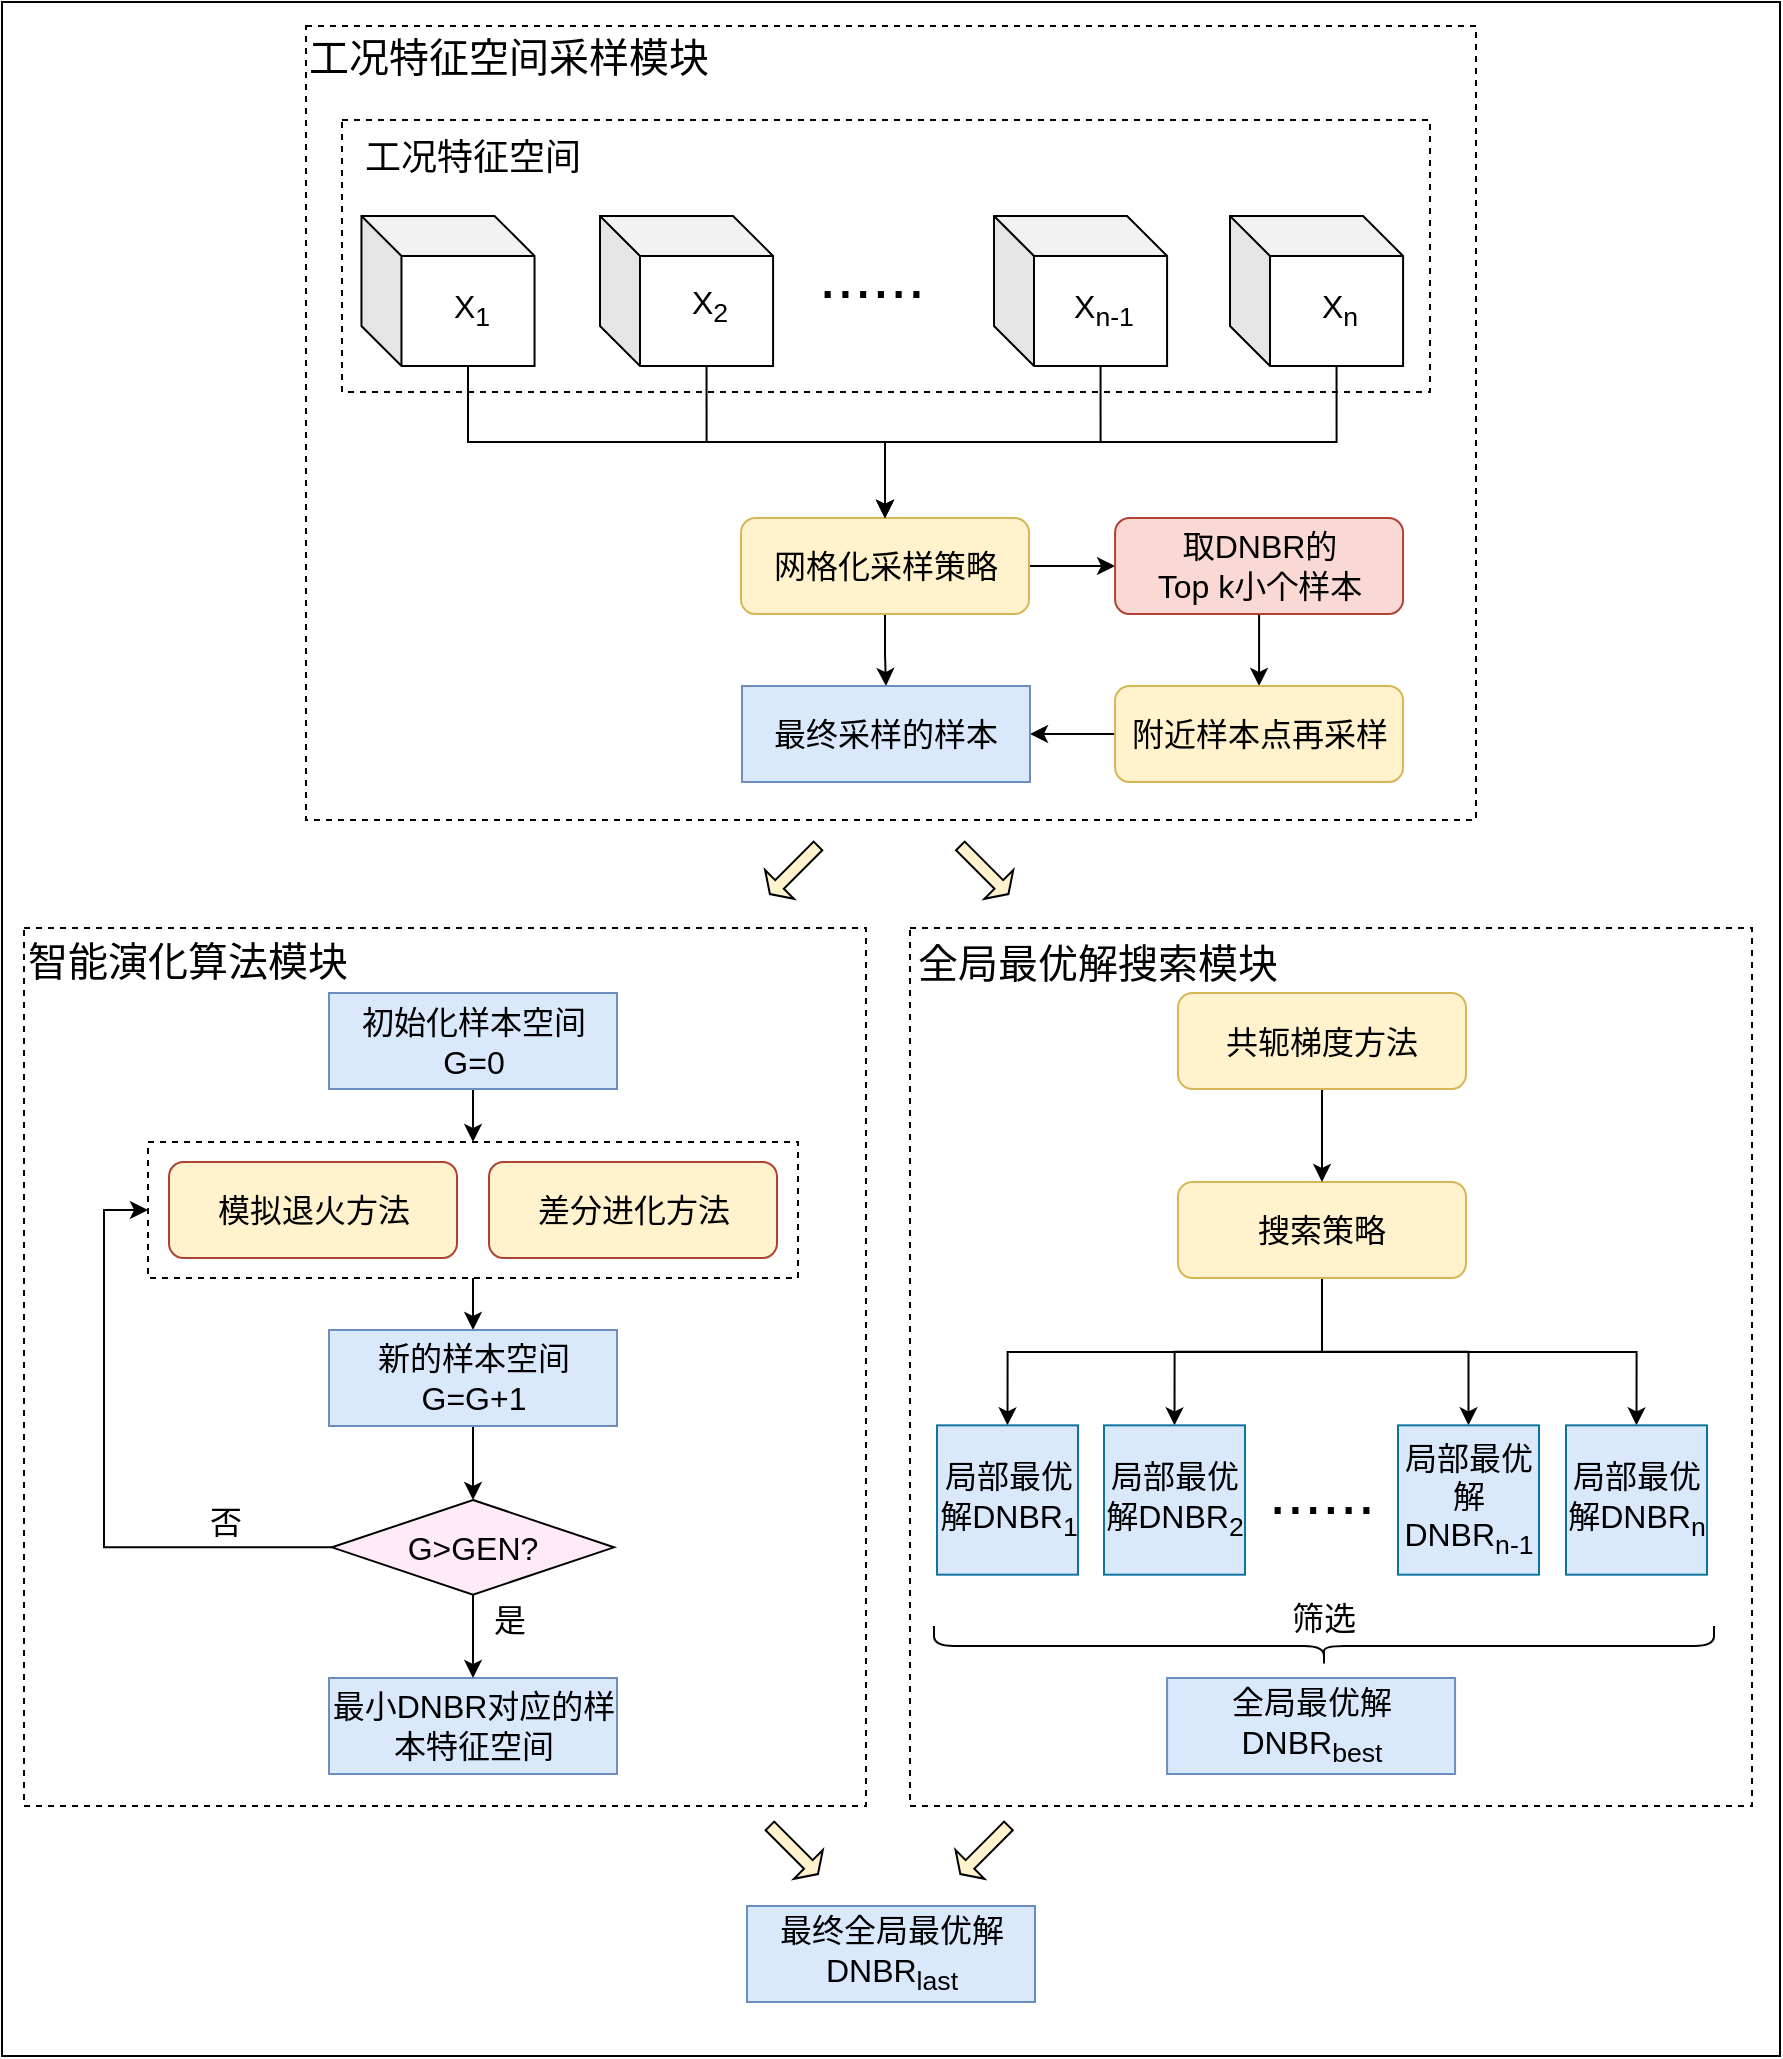 <mxfile version="15.5.4" type="github">
  <diagram id="v6IWmVOyirAtEltqmXKr" name="第 1 页">
    <mxGraphModel dx="1030" dy="528" grid="0" gridSize="10" guides="1" tooltips="1" connect="1" arrows="1" fold="1" page="1" pageScale="1" pageWidth="827" pageHeight="1169" math="0" shadow="0">
      <root>
        <mxCell id="0" />
        <mxCell id="1" parent="0" />
        <mxCell id="gPIV2DvkWy4jQC8cFaT1-57" value="" style="rounded=0;whiteSpace=wrap;html=1;" parent="1" vertex="1">
          <mxGeometry x="36" y="44" width="889" height="1027" as="geometry" />
        </mxCell>
        <mxCell id="gPIV2DvkWy4jQC8cFaT1-58" value="" style="rounded=0;whiteSpace=wrap;html=1;fontSize=16;dashed=1;" parent="1" vertex="1">
          <mxGeometry x="47" y="507" width="421" height="439" as="geometry" />
        </mxCell>
        <mxCell id="gPIV2DvkWy4jQC8cFaT1-59" value="" style="rounded=0;whiteSpace=wrap;html=1;fontSize=16;dashed=1;" parent="1" vertex="1">
          <mxGeometry x="188" y="56" width="585" height="397" as="geometry" />
        </mxCell>
        <mxCell id="gPIV2DvkWy4jQC8cFaT1-60" value="" style="rounded=0;whiteSpace=wrap;html=1;fontSize=16;dashed=1;" parent="1" vertex="1">
          <mxGeometry x="206" y="103" width="544" height="136" as="geometry" />
        </mxCell>
        <mxCell id="gPIV2DvkWy4jQC8cFaT1-61" value="&lt;font style=&quot;font-size: 18px&quot;&gt;工况特征空间&lt;/font&gt;" style="text;html=1;strokeColor=none;fillColor=none;align=center;verticalAlign=middle;whiteSpace=wrap;rounded=0;" parent="1" vertex="1">
          <mxGeometry x="215.73" y="111" width="111" height="22" as="geometry" />
        </mxCell>
        <mxCell id="gPIV2DvkWy4jQC8cFaT1-62" value="&lt;font style=&quot;font-size: 32px&quot;&gt;......&lt;/font&gt;" style="text;html=1;strokeColor=none;fillColor=none;align=center;verticalAlign=middle;whiteSpace=wrap;rounded=0;fontSize=16;" parent="1" vertex="1">
          <mxGeometry x="451" y="171" width="40" height="20" as="geometry" />
        </mxCell>
        <mxCell id="gPIV2DvkWy4jQC8cFaT1-63" value="" style="group" parent="1" vertex="1" connectable="0">
          <mxGeometry x="215.73" y="151" width="86.54" height="75" as="geometry" />
        </mxCell>
        <mxCell id="gPIV2DvkWy4jQC8cFaT1-64" value="" style="shape=cube;whiteSpace=wrap;html=1;boundedLbl=1;backgroundOutline=1;darkOpacity=0.05;darkOpacity2=0.1;" parent="gPIV2DvkWy4jQC8cFaT1-63" vertex="1">
          <mxGeometry width="86.54" height="75" as="geometry" />
        </mxCell>
        <mxCell id="gPIV2DvkWy4jQC8cFaT1-65" value="X&lt;sub&gt;1&lt;/sub&gt;" style="text;html=1;strokeColor=none;fillColor=none;align=center;verticalAlign=middle;whiteSpace=wrap;rounded=0;fontSize=16;" parent="gPIV2DvkWy4jQC8cFaT1-63" vertex="1">
          <mxGeometry x="35.27" y="37" width="40" height="20" as="geometry" />
        </mxCell>
        <mxCell id="gPIV2DvkWy4jQC8cFaT1-66" value="" style="group" parent="1" vertex="1" connectable="0">
          <mxGeometry x="335" y="149" width="86.54" height="77" as="geometry" />
        </mxCell>
        <mxCell id="gPIV2DvkWy4jQC8cFaT1-67" value="" style="shape=cube;whiteSpace=wrap;html=1;boundedLbl=1;backgroundOutline=1;darkOpacity=0.05;darkOpacity2=0.1;" parent="gPIV2DvkWy4jQC8cFaT1-66" vertex="1">
          <mxGeometry y="2" width="86.54" height="75" as="geometry" />
        </mxCell>
        <mxCell id="gPIV2DvkWy4jQC8cFaT1-68" value="X&lt;sub&gt;2&lt;/sub&gt;" style="text;html=1;strokeColor=none;fillColor=none;align=center;verticalAlign=middle;whiteSpace=wrap;rounded=0;fontSize=16;" parent="gPIV2DvkWy4jQC8cFaT1-66" vertex="1">
          <mxGeometry x="35.27" y="37" width="40" height="20" as="geometry" />
        </mxCell>
        <mxCell id="gPIV2DvkWy4jQC8cFaT1-69" value="" style="group" parent="1" vertex="1" connectable="0">
          <mxGeometry x="532" y="151" width="86.54" height="75" as="geometry" />
        </mxCell>
        <mxCell id="gPIV2DvkWy4jQC8cFaT1-70" value="" style="shape=cube;whiteSpace=wrap;html=1;boundedLbl=1;backgroundOutline=1;darkOpacity=0.05;darkOpacity2=0.1;" parent="gPIV2DvkWy4jQC8cFaT1-69" vertex="1">
          <mxGeometry width="86.54" height="75" as="geometry" />
        </mxCell>
        <mxCell id="gPIV2DvkWy4jQC8cFaT1-71" value="X&lt;sub&gt;n-1&lt;/sub&gt;" style="text;html=1;strokeColor=none;fillColor=none;align=center;verticalAlign=middle;whiteSpace=wrap;rounded=0;fontSize=16;" parent="gPIV2DvkWy4jQC8cFaT1-69" vertex="1">
          <mxGeometry x="35.27" y="37" width="40" height="20" as="geometry" />
        </mxCell>
        <mxCell id="gPIV2DvkWy4jQC8cFaT1-72" value="" style="group" parent="1" vertex="1" connectable="0">
          <mxGeometry x="650" y="151" width="86.54" height="75" as="geometry" />
        </mxCell>
        <mxCell id="gPIV2DvkWy4jQC8cFaT1-73" value="" style="shape=cube;whiteSpace=wrap;html=1;boundedLbl=1;backgroundOutline=1;darkOpacity=0.05;darkOpacity2=0.1;" parent="gPIV2DvkWy4jQC8cFaT1-72" vertex="1">
          <mxGeometry width="86.54" height="75" as="geometry" />
        </mxCell>
        <mxCell id="gPIV2DvkWy4jQC8cFaT1-74" value="X&lt;sub&gt;n&lt;/sub&gt;" style="text;html=1;strokeColor=none;fillColor=none;align=center;verticalAlign=middle;whiteSpace=wrap;rounded=0;fontSize=16;" parent="gPIV2DvkWy4jQC8cFaT1-72" vertex="1">
          <mxGeometry x="35.27" y="37" width="40" height="20" as="geometry" />
        </mxCell>
        <mxCell id="gPIV2DvkWy4jQC8cFaT1-75" style="edgeStyle=orthogonalEdgeStyle;rounded=0;orthogonalLoop=1;jettySize=auto;html=1;exitX=1;exitY=0.5;exitDx=0;exitDy=0;entryX=0;entryY=0.5;entryDx=0;entryDy=0;fontSize=16;" parent="1" source="gPIV2DvkWy4jQC8cFaT1-77" target="gPIV2DvkWy4jQC8cFaT1-79" edge="1">
          <mxGeometry relative="1" as="geometry" />
        </mxCell>
        <mxCell id="gPIV2DvkWy4jQC8cFaT1-76" style="edgeStyle=orthogonalEdgeStyle;rounded=0;orthogonalLoop=1;jettySize=auto;html=1;exitX=0.5;exitY=1;exitDx=0;exitDy=0;fontSize=16;" parent="1" source="gPIV2DvkWy4jQC8cFaT1-77" target="gPIV2DvkWy4jQC8cFaT1-86" edge="1">
          <mxGeometry relative="1" as="geometry" />
        </mxCell>
        <mxCell id="gPIV2DvkWy4jQC8cFaT1-77" value="网格化采样策略" style="rounded=1;whiteSpace=wrap;html=1;fontSize=16;fillColor=#FFF2CC;strokeColor=#d6b656;" parent="1" vertex="1">
          <mxGeometry x="405.5" y="302" width="144" height="48" as="geometry" />
        </mxCell>
        <mxCell id="gPIV2DvkWy4jQC8cFaT1-78" style="edgeStyle=orthogonalEdgeStyle;rounded=0;orthogonalLoop=1;jettySize=auto;html=1;exitX=0.5;exitY=1;exitDx=0;exitDy=0;entryX=0.5;entryY=0;entryDx=0;entryDy=0;fontSize=16;" parent="1" source="gPIV2DvkWy4jQC8cFaT1-79" target="gPIV2DvkWy4jQC8cFaT1-85" edge="1">
          <mxGeometry relative="1" as="geometry" />
        </mxCell>
        <mxCell id="gPIV2DvkWy4jQC8cFaT1-79" value="&lt;div&gt;取DNBR的&lt;/div&gt;&lt;div&gt;Top k小个样本&lt;/div&gt;" style="rounded=1;whiteSpace=wrap;html=1;fontSize=16;fillColor=#fad9d5;strokeColor=#ae4132;" parent="1" vertex="1">
          <mxGeometry x="592.54" y="302" width="144" height="48" as="geometry" />
        </mxCell>
        <mxCell id="gPIV2DvkWy4jQC8cFaT1-80" style="edgeStyle=orthogonalEdgeStyle;rounded=0;orthogonalLoop=1;jettySize=auto;html=1;exitX=0;exitY=0;exitDx=53.27;exitDy=75;exitPerimeter=0;entryX=0.5;entryY=0;entryDx=0;entryDy=0;fontSize=16;" parent="1" source="gPIV2DvkWy4jQC8cFaT1-64" target="gPIV2DvkWy4jQC8cFaT1-77" edge="1">
          <mxGeometry relative="1" as="geometry" />
        </mxCell>
        <mxCell id="gPIV2DvkWy4jQC8cFaT1-81" style="edgeStyle=orthogonalEdgeStyle;rounded=0;orthogonalLoop=1;jettySize=auto;html=1;exitX=0;exitY=0;exitDx=53.27;exitDy=75;exitPerimeter=0;entryX=0.5;entryY=0;entryDx=0;entryDy=0;fontSize=16;" parent="1" source="gPIV2DvkWy4jQC8cFaT1-67" target="gPIV2DvkWy4jQC8cFaT1-77" edge="1">
          <mxGeometry relative="1" as="geometry" />
        </mxCell>
        <mxCell id="gPIV2DvkWy4jQC8cFaT1-82" style="edgeStyle=orthogonalEdgeStyle;rounded=0;orthogonalLoop=1;jettySize=auto;html=1;exitX=0;exitY=0;exitDx=53.27;exitDy=75;exitPerimeter=0;entryX=0.5;entryY=0;entryDx=0;entryDy=0;fontSize=16;" parent="1" source="gPIV2DvkWy4jQC8cFaT1-70" target="gPIV2DvkWy4jQC8cFaT1-77" edge="1">
          <mxGeometry relative="1" as="geometry" />
        </mxCell>
        <mxCell id="gPIV2DvkWy4jQC8cFaT1-83" style="edgeStyle=orthogonalEdgeStyle;rounded=0;orthogonalLoop=1;jettySize=auto;html=1;exitX=0;exitY=0;exitDx=53.27;exitDy=75;exitPerimeter=0;entryX=0.5;entryY=0;entryDx=0;entryDy=0;fontSize=16;" parent="1" source="gPIV2DvkWy4jQC8cFaT1-73" target="gPIV2DvkWy4jQC8cFaT1-77" edge="1">
          <mxGeometry relative="1" as="geometry" />
        </mxCell>
        <mxCell id="gPIV2DvkWy4jQC8cFaT1-84" style="edgeStyle=orthogonalEdgeStyle;rounded=0;orthogonalLoop=1;jettySize=auto;html=1;exitX=0;exitY=0.5;exitDx=0;exitDy=0;fontSize=16;" parent="1" source="gPIV2DvkWy4jQC8cFaT1-85" target="gPIV2DvkWy4jQC8cFaT1-86" edge="1">
          <mxGeometry relative="1" as="geometry" />
        </mxCell>
        <mxCell id="gPIV2DvkWy4jQC8cFaT1-85" value="附近样本点再采样" style="rounded=1;whiteSpace=wrap;html=1;fontSize=16;fillColor=#fff2cc;strokeColor=#d6b656;" parent="1" vertex="1">
          <mxGeometry x="592.54" y="386" width="144" height="48" as="geometry" />
        </mxCell>
        <mxCell id="gPIV2DvkWy4jQC8cFaT1-86" value="&lt;div&gt;最终采样的样本&lt;/div&gt;" style="rounded=0;whiteSpace=wrap;html=1;fontSize=16;fillColor=#dae8fc;strokeColor=#6c8ebf;" parent="1" vertex="1">
          <mxGeometry x="406" y="386" width="144" height="48" as="geometry" />
        </mxCell>
        <mxCell id="gPIV2DvkWy4jQC8cFaT1-117" style="edgeStyle=orthogonalEdgeStyle;rounded=0;orthogonalLoop=1;jettySize=auto;html=1;" parent="1" source="gPIV2DvkWy4jQC8cFaT1-90" target="gPIV2DvkWy4jQC8cFaT1-112" edge="1">
          <mxGeometry relative="1" as="geometry" />
        </mxCell>
        <mxCell id="gPIV2DvkWy4jQC8cFaT1-91" value="" style="shape=singleArrow;direction=south;whiteSpace=wrap;html=1;fontSize=16;fillColor=#FFF2CC;rotation=45;" parent="1" vertex="1">
          <mxGeometry x="421.77" y="461" width="20.4" height="34" as="geometry" />
        </mxCell>
        <mxCell id="gPIV2DvkWy4jQC8cFaT1-92" value="&lt;font style=&quot;font-size: 20px&quot;&gt;工况特征空间采样模块&lt;/font&gt;" style="text;html=1;strokeColor=none;fillColor=none;align=center;verticalAlign=middle;whiteSpace=wrap;rounded=0;fontSize=20;" parent="1" vertex="1">
          <mxGeometry x="188.0" y="46" width="203" height="49" as="geometry" />
        </mxCell>
        <mxCell id="gPIV2DvkWy4jQC8cFaT1-93" value="&lt;font style=&quot;font-size: 20px&quot;&gt;智能演化算法模块&lt;/font&gt;" style="text;html=1;strokeColor=none;fillColor=none;align=center;verticalAlign=middle;whiteSpace=wrap;rounded=0;fontSize=20;" parent="1" vertex="1">
          <mxGeometry x="47" y="500" width="164" height="46" as="geometry" />
        </mxCell>
        <mxCell id="gPIV2DvkWy4jQC8cFaT1-106" value="最小DNBR对应的样本特征空间" style="rounded=0;whiteSpace=wrap;html=1;fontSize=16;fillColor=#DAE8FC;strokeColor=#6c8ebf;" parent="1" vertex="1">
          <mxGeometry x="199.5" y="882" width="144" height="48" as="geometry" />
        </mxCell>
        <mxCell id="gPIV2DvkWy4jQC8cFaT1-118" style="edgeStyle=orthogonalEdgeStyle;rounded=0;orthogonalLoop=1;jettySize=auto;html=1;" parent="1" source="gPIV2DvkWy4jQC8cFaT1-112" target="gPIV2DvkWy4jQC8cFaT1-106" edge="1">
          <mxGeometry relative="1" as="geometry" />
        </mxCell>
        <mxCell id="gPIV2DvkWy4jQC8cFaT1-132" style="edgeStyle=orthogonalEdgeStyle;rounded=0;orthogonalLoop=1;jettySize=auto;html=1;entryX=0;entryY=0.5;entryDx=0;entryDy=0;fontSize=16;" parent="1" source="gPIV2DvkWy4jQC8cFaT1-112" target="gPIV2DvkWy4jQC8cFaT1-122" edge="1">
          <mxGeometry relative="1" as="geometry">
            <Array as="points">
              <mxPoint x="87" y="817" />
              <mxPoint x="87" y="648" />
            </Array>
          </mxGeometry>
        </mxCell>
        <mxCell id="gPIV2DvkWy4jQC8cFaT1-112" value="G&amp;gt;GEN?" style="rhombus;whiteSpace=wrap;html=1;fontSize=16;fillColor=#FFEBF8;" parent="1" vertex="1">
          <mxGeometry x="201" y="793" width="141" height="47.34" as="geometry" />
        </mxCell>
        <mxCell id="gPIV2DvkWy4jQC8cFaT1-119" value="&lt;font style=&quot;font-size: 16px&quot;&gt;是&lt;/font&gt;" style="text;html=1;strokeColor=none;fillColor=none;align=center;verticalAlign=middle;whiteSpace=wrap;rounded=0;" parent="1" vertex="1">
          <mxGeometry x="260.23" y="838" width="60" height="30" as="geometry" />
        </mxCell>
        <mxCell id="gPIV2DvkWy4jQC8cFaT1-125" style="edgeStyle=orthogonalEdgeStyle;rounded=0;orthogonalLoop=1;jettySize=auto;html=1;fontSize=16;" parent="1" source="gPIV2DvkWy4jQC8cFaT1-122" target="gPIV2DvkWy4jQC8cFaT1-90" edge="1">
          <mxGeometry relative="1" as="geometry" />
        </mxCell>
        <mxCell id="gPIV2DvkWy4jQC8cFaT1-90" value="&lt;div&gt;新的样本空间&lt;/div&gt;&lt;div&gt;G=G+1&lt;br&gt;&lt;/div&gt;" style="rounded=0;whiteSpace=wrap;html=1;fontSize=16;fillColor=#dae8fc;strokeColor=#6c8ebf;" parent="1" vertex="1">
          <mxGeometry x="199.5" y="708" width="144" height="48" as="geometry" />
        </mxCell>
        <mxCell id="gPIV2DvkWy4jQC8cFaT1-124" style="edgeStyle=orthogonalEdgeStyle;rounded=0;orthogonalLoop=1;jettySize=auto;html=1;fontSize=16;" parent="1" source="gPIV2DvkWy4jQC8cFaT1-95" target="gPIV2DvkWy4jQC8cFaT1-122" edge="1">
          <mxGeometry relative="1" as="geometry" />
        </mxCell>
        <mxCell id="gPIV2DvkWy4jQC8cFaT1-95" value="&lt;div&gt;初始化样本空间G=0&lt;/div&gt;" style="rounded=0;whiteSpace=wrap;html=1;fontSize=16;fillColor=#dae8fc;strokeColor=#6c8ebf;" parent="1" vertex="1">
          <mxGeometry x="199.5" y="539.5" width="144" height="48" as="geometry" />
        </mxCell>
        <mxCell id="gPIV2DvkWy4jQC8cFaT1-129" value="&lt;font style=&quot;font-size: 16px&quot;&gt;否&lt;/font&gt;" style="text;html=1;strokeColor=none;fillColor=none;align=center;verticalAlign=middle;whiteSpace=wrap;rounded=0;" parent="1" vertex="1">
          <mxGeometry x="118" y="789" width="60" height="30" as="geometry" />
        </mxCell>
        <mxCell id="gPIV2DvkWy4jQC8cFaT1-130" value="" style="group" parent="1" vertex="1" connectable="0">
          <mxGeometry x="109" y="614" width="325" height="68" as="geometry" />
        </mxCell>
        <mxCell id="gPIV2DvkWy4jQC8cFaT1-122" value="" style="rounded=0;whiteSpace=wrap;html=1;fontSize=16;dashed=1;" parent="gPIV2DvkWy4jQC8cFaT1-130" vertex="1">
          <mxGeometry width="325" height="68" as="geometry" />
        </mxCell>
        <mxCell id="gPIV2DvkWy4jQC8cFaT1-88" value="差分进化方法" style="rounded=1;whiteSpace=wrap;html=1;fontSize=16;fillColor=#FFF2CC;strokeColor=#ae4132;" parent="gPIV2DvkWy4jQC8cFaT1-130" vertex="1">
          <mxGeometry x="170.5" y="10" width="144" height="48" as="geometry" />
        </mxCell>
        <mxCell id="gPIV2DvkWy4jQC8cFaT1-113" value="模拟退火方法" style="rounded=1;whiteSpace=wrap;html=1;fontSize=16;fillColor=#FFF2CC;strokeColor=#ae4132;" parent="gPIV2DvkWy4jQC8cFaT1-130" vertex="1">
          <mxGeometry x="10.5" y="10" width="144" height="48" as="geometry" />
        </mxCell>
        <mxCell id="wlafam5x8eUsRkFXnbbJ-24" value="" style="shape=singleArrow;direction=south;whiteSpace=wrap;html=1;fontSize=16;fillColor=#FFF2CC;rotation=-45;" vertex="1" parent="1">
          <mxGeometry x="517" y="461" width="20.4" height="34" as="geometry" />
        </mxCell>
        <mxCell id="wlafam5x8eUsRkFXnbbJ-31" value="" style="shape=singleArrow;direction=south;whiteSpace=wrap;html=1;fontSize=16;fillColor=#FFF2CC;rotation=-45;" vertex="1" parent="1">
          <mxGeometry x="421.77" y="951" width="20.4" height="34" as="geometry" />
        </mxCell>
        <mxCell id="wlafam5x8eUsRkFXnbbJ-33" value="" style="shape=singleArrow;direction=south;whiteSpace=wrap;html=1;fontSize=16;fillColor=#FFF2CC;rotation=45;" vertex="1" parent="1">
          <mxGeometry x="517" y="951" width="20.4" height="34" as="geometry" />
        </mxCell>
        <mxCell id="wlafam5x8eUsRkFXnbbJ-34" value="" style="rounded=0;whiteSpace=wrap;html=1;fontSize=16;dashed=1;" vertex="1" parent="1">
          <mxGeometry x="490" y="507" width="421" height="439" as="geometry" />
        </mxCell>
        <mxCell id="gPIV2DvkWy4jQC8cFaT1-126" value="&lt;font style=&quot;font-size: 20px&quot;&gt;全局最优解搜索模块&lt;/font&gt;" style="text;html=1;strokeColor=none;fillColor=none;align=center;verticalAlign=middle;whiteSpace=wrap;rounded=0;fontSize=20;" parent="1" vertex="1">
          <mxGeometry x="490" y="500" width="188" height="48" as="geometry" />
        </mxCell>
        <mxCell id="wlafam5x8eUsRkFXnbbJ-39" style="edgeStyle=orthogonalEdgeStyle;rounded=0;orthogonalLoop=1;jettySize=auto;html=1;entryX=0.5;entryY=0;entryDx=0;entryDy=0;" edge="1" parent="1" source="gPIV2DvkWy4jQC8cFaT1-142" target="wlafam5x8eUsRkFXnbbJ-35">
          <mxGeometry relative="1" as="geometry" />
        </mxCell>
        <mxCell id="wlafam5x8eUsRkFXnbbJ-40" style="edgeStyle=orthogonalEdgeStyle;rounded=0;orthogonalLoop=1;jettySize=auto;html=1;" edge="1" parent="1" source="gPIV2DvkWy4jQC8cFaT1-142" target="wlafam5x8eUsRkFXnbbJ-36">
          <mxGeometry relative="1" as="geometry" />
        </mxCell>
        <mxCell id="wlafam5x8eUsRkFXnbbJ-43" style="edgeStyle=orthogonalEdgeStyle;rounded=0;orthogonalLoop=1;jettySize=auto;html=1;entryX=0.5;entryY=0;entryDx=0;entryDy=0;" edge="1" parent="1" target="wlafam5x8eUsRkFXnbbJ-12">
          <mxGeometry relative="1" as="geometry">
            <mxPoint x="696" y="692.5" as="sourcePoint" />
            <mxPoint x="538.75" y="745" as="targetPoint" />
            <Array as="points">
              <mxPoint x="696" y="719" />
              <mxPoint x="539" y="719" />
            </Array>
          </mxGeometry>
        </mxCell>
        <mxCell id="wlafam5x8eUsRkFXnbbJ-44" style="edgeStyle=orthogonalEdgeStyle;rounded=0;orthogonalLoop=1;jettySize=auto;html=1;entryX=0.5;entryY=0;entryDx=0;entryDy=0;" edge="1" parent="1" target="wlafam5x8eUsRkFXnbbJ-37">
          <mxGeometry relative="1" as="geometry">
            <mxPoint x="696" y="694.5" as="sourcePoint" />
            <mxPoint x="853.25" y="746.67" as="targetPoint" />
            <Array as="points">
              <mxPoint x="696" y="719" />
              <mxPoint x="853" y="719" />
            </Array>
          </mxGeometry>
        </mxCell>
        <mxCell id="gPIV2DvkWy4jQC8cFaT1-142" value="搜索策略" style="rounded=1;whiteSpace=wrap;html=1;fontSize=16;fillColor=#fff2cc;strokeColor=#d6b656;" parent="1" vertex="1">
          <mxGeometry x="624" y="634" width="144" height="48" as="geometry" />
        </mxCell>
        <mxCell id="gPIV2DvkWy4jQC8cFaT1-161" value="&lt;font style=&quot;font-size: 32px&quot;&gt;......&lt;/font&gt;" style="text;html=1;strokeColor=none;fillColor=none;align=center;verticalAlign=middle;whiteSpace=wrap;rounded=0;fontSize=16;" parent="1" vertex="1">
          <mxGeometry x="676" y="779" width="40" height="20" as="geometry" />
        </mxCell>
        <mxCell id="gPIV2DvkWy4jQC8cFaT1-169" value="" style="shape=curlyBracket;whiteSpace=wrap;html=1;rounded=1;fontSize=32;direction=north;size=0.5;" parent="1" vertex="1">
          <mxGeometry x="502" y="856" width="390" height="20" as="geometry" />
        </mxCell>
        <mxCell id="gPIV2DvkWy4jQC8cFaT1-173" value="&lt;font style=&quot;font-size: 16px&quot;&gt;筛选&lt;/font&gt;" style="text;html=1;strokeColor=none;fillColor=none;align=center;verticalAlign=middle;whiteSpace=wrap;rounded=0;" parent="1" vertex="1">
          <mxGeometry x="667" y="835" width="60" height="34" as="geometry" />
        </mxCell>
        <mxCell id="gPIV2DvkWy4jQC8cFaT1-197" style="edgeStyle=orthogonalEdgeStyle;rounded=0;orthogonalLoop=1;jettySize=auto;html=1;fontSize=16;" parent="1" source="gPIV2DvkWy4jQC8cFaT1-196" target="gPIV2DvkWy4jQC8cFaT1-142" edge="1">
          <mxGeometry relative="1" as="geometry" />
        </mxCell>
        <mxCell id="gPIV2DvkWy4jQC8cFaT1-196" value="共轭梯度方法" style="rounded=1;whiteSpace=wrap;html=1;fontSize=16;fillColor=#fff2cc;strokeColor=#d6b656;" parent="1" vertex="1">
          <mxGeometry x="624" y="539.5" width="144" height="48" as="geometry" />
        </mxCell>
        <mxCell id="wlafam5x8eUsRkFXnbbJ-12" value="局部最优解DNBR&lt;sub&gt;1&lt;/sub&gt;" style="rounded=0;whiteSpace=wrap;html=1;fontSize=16;fillColor=#DAE8FC;strokeColor=#10739e;" vertex="1" parent="1">
          <mxGeometry x="503.5" y="755.67" width="70.5" height="74.67" as="geometry" />
        </mxCell>
        <mxCell id="wlafam5x8eUsRkFXnbbJ-35" value="局部最优解DNBR&lt;sub&gt;2&lt;/sub&gt;" style="rounded=0;whiteSpace=wrap;html=1;fontSize=16;fillColor=#DAE8FC;strokeColor=#10739e;" vertex="1" parent="1">
          <mxGeometry x="587" y="755.67" width="70.5" height="74.67" as="geometry" />
        </mxCell>
        <mxCell id="wlafam5x8eUsRkFXnbbJ-36" value="局部最优解DNBR&lt;sub&gt;n-1&lt;/sub&gt;" style="rounded=0;whiteSpace=wrap;html=1;fontSize=16;fillColor=#DAE8FC;strokeColor=#10739e;" vertex="1" parent="1">
          <mxGeometry x="734" y="755.67" width="70.5" height="74.67" as="geometry" />
        </mxCell>
        <mxCell id="wlafam5x8eUsRkFXnbbJ-37" value="局部最优解DNBR&lt;sub&gt;n&lt;/sub&gt;" style="rounded=0;whiteSpace=wrap;html=1;fontSize=16;fillColor=#DAE8FC;strokeColor=#10739e;" vertex="1" parent="1">
          <mxGeometry x="818" y="755.67" width="70.5" height="74.67" as="geometry" />
        </mxCell>
        <mxCell id="wlafam5x8eUsRkFXnbbJ-45" value="全局最优解DNBR&lt;sub&gt;best&lt;/sub&gt;" style="rounded=0;whiteSpace=wrap;html=1;fontSize=16;fillColor=#DAE8FC;strokeColor=#6c8ebf;" vertex="1" parent="1">
          <mxGeometry x="618.54" y="882" width="144" height="48" as="geometry" />
        </mxCell>
        <mxCell id="wlafam5x8eUsRkFXnbbJ-46" value="最终全局最优解DNBR&lt;sub&gt;last&lt;/sub&gt;" style="rounded=0;whiteSpace=wrap;html=1;fontSize=16;fillColor=#DAE8FC;strokeColor=#6c8ebf;" vertex="1" parent="1">
          <mxGeometry x="408.5" y="996" width="144" height="48" as="geometry" />
        </mxCell>
      </root>
    </mxGraphModel>
  </diagram>
</mxfile>
